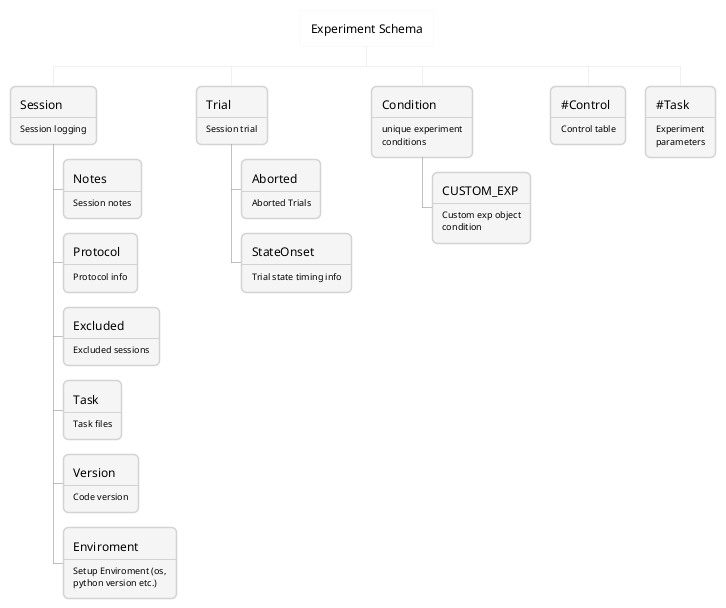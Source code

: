 @startwbs
<style>
node {
    LineColor lightgray
    BackgroundColor whitesmoke
    RoundCorner 10
    MaximumWidth 120
}
arrow {
  // Targetting only connector between Mexico-Chihuahua and USA-Texas
  LineColor gray
  LineThickness .5
}
:depth(0) {
  BackgroundColor White
  RoundCorner 0
  Shadowing 0
  LineThickness 0
 }
</style>
* Experiment Schema

** Session\n----\n<size:9>Session logging</size>
*** Notes\n----\n<size:9>Session notes</size>
*** Protocol\n----\n<size:9>Protocol info</size>
*** Excluded\n----\n<size:9>Excluded sessions</size>
*** Task\n----\n<size:9>Task files</size>
*** Version\n----\n<size:9>Code version</size>
*** Enviroment\n----\n<size:9>Setup Enviroment (os, python version etc.)</size>

** Trial\n----\n<size:9>Session trial</size>
*** Aborted\n----\n<size:9>Aborted Trials</size>
*** StateOnset\n----\n<size:9>Trial state timing info</size>

** Condition\n----\n<size:9>unique experiment conditions</size>
*** CUSTOM_EXP\n----\n<size:9>Custom exp object condition</size>

** ~#Control\n----\n<size:9>Control table</size>
** ~#Task\n----\n<size:9>Experiment</size> \n<size:9>parameters</size>

@endwbs